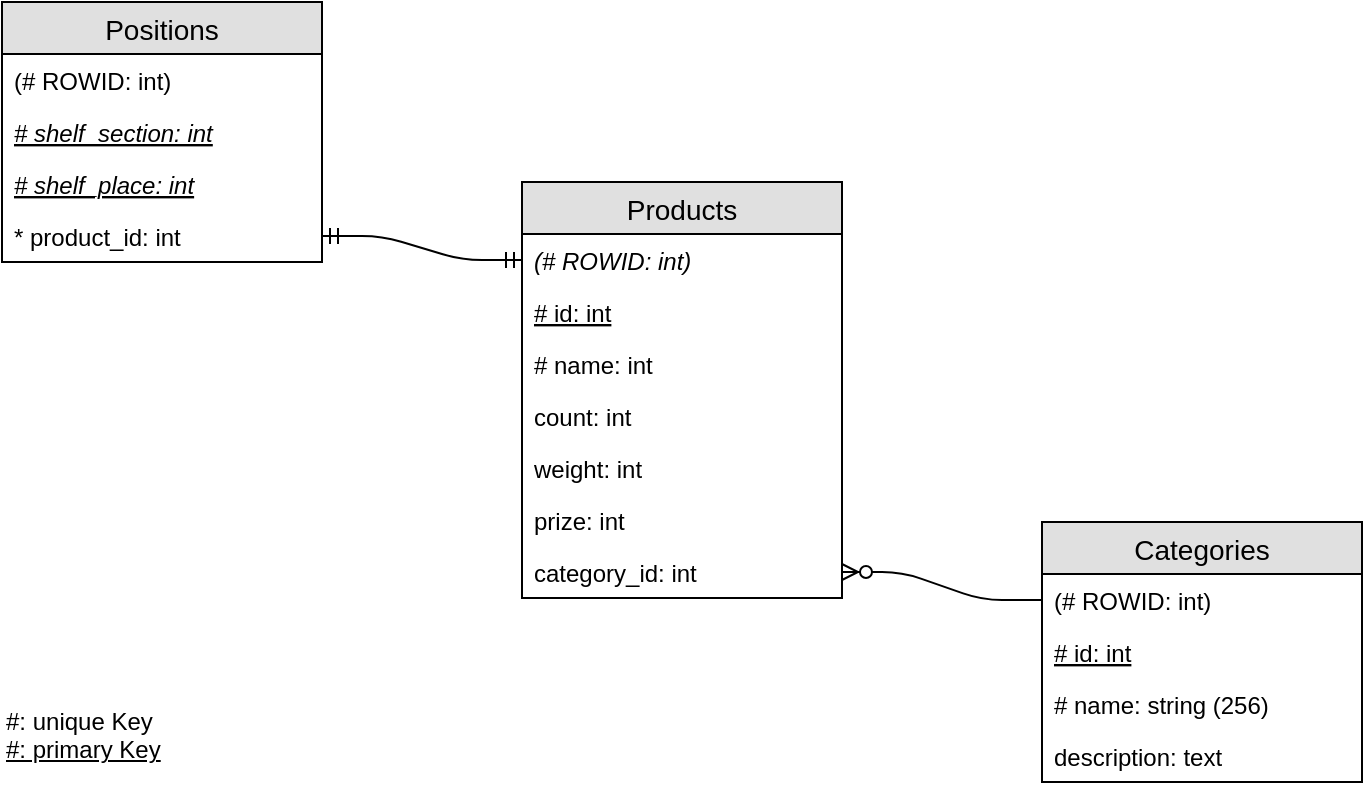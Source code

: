 <mxfile version="12.2.2" type="device" pages="1"><diagram id="c-5SvdvQxB9kw8JWGGB0" name="Page-1"><mxGraphModel dx="1072" dy="792" grid="1" gridSize="10" guides="1" tooltips="1" connect="1" arrows="1" fold="1" page="1" pageScale="1" pageWidth="827" pageHeight="1169" math="0" shadow="0"><root><mxCell id="0"/><mxCell id="1" parent="0"/><mxCell id="c-copfuOItNmFrJ8eQxF-1" value="Positions" style="swimlane;fontStyle=0;childLayout=stackLayout;horizontal=1;startSize=26;fillColor=#e0e0e0;horizontalStack=0;resizeParent=1;resizeParentMax=0;resizeLast=0;collapsible=1;marginBottom=0;swimlaneFillColor=#ffffff;align=center;fontSize=14;" parent="1" vertex="1"><mxGeometry x="90" y="100" width="160" height="130" as="geometry"/></mxCell><mxCell id="c-copfuOItNmFrJ8eQxF-2" value="(# ROWID: int)" style="text;strokeColor=none;fillColor=none;spacingLeft=4;spacingRight=4;overflow=hidden;rotatable=0;points=[[0,0.5],[1,0.5]];portConstraint=eastwest;fontSize=12;fontStyle=0" parent="c-copfuOItNmFrJ8eQxF-1" vertex="1"><mxGeometry y="26" width="160" height="26" as="geometry"/></mxCell><mxCell id="c-copfuOItNmFrJ8eQxF-3" value="# shelf_section: int" style="text;strokeColor=none;fillColor=none;spacingLeft=4;spacingRight=4;overflow=hidden;rotatable=0;points=[[0,0.5],[1,0.5]];portConstraint=eastwest;fontSize=12;fontStyle=6" parent="c-copfuOItNmFrJ8eQxF-1" vertex="1"><mxGeometry y="52" width="160" height="26" as="geometry"/></mxCell><mxCell id="w9-Ao2FgoXumfk3I8Lwq-3" value="# shelf_place: int" style="text;strokeColor=none;fillColor=none;spacingLeft=4;spacingRight=4;overflow=hidden;rotatable=0;points=[[0,0.5],[1,0.5]];portConstraint=eastwest;fontSize=12;fontStyle=6" parent="c-copfuOItNmFrJ8eQxF-1" vertex="1"><mxGeometry y="78" width="160" height="26" as="geometry"/></mxCell><mxCell id="c-copfuOItNmFrJ8eQxF-4" value="* product_id: int" style="text;strokeColor=none;fillColor=none;spacingLeft=4;spacingRight=4;overflow=hidden;rotatable=0;points=[[0,0.5],[1,0.5]];portConstraint=eastwest;fontSize=12;" parent="c-copfuOItNmFrJ8eQxF-1" vertex="1"><mxGeometry y="104" width="160" height="26" as="geometry"/></mxCell><mxCell id="c-copfuOItNmFrJ8eQxF-8" value="Products" style="swimlane;fontStyle=0;childLayout=stackLayout;horizontal=1;startSize=26;fillColor=#e0e0e0;horizontalStack=0;resizeParent=1;resizeParentMax=0;resizeLast=0;collapsible=1;marginBottom=0;swimlaneFillColor=#ffffff;align=center;fontSize=14;" parent="1" vertex="1"><mxGeometry x="350" y="190" width="160" height="208" as="geometry"/></mxCell><mxCell id="c-copfuOItNmFrJ8eQxF-9" value="(# ROWID: int)" style="text;strokeColor=none;fillColor=none;spacingLeft=4;spacingRight=4;overflow=hidden;rotatable=0;points=[[0,0.5],[1,0.5]];portConstraint=eastwest;fontSize=12;fontStyle=2" parent="c-copfuOItNmFrJ8eQxF-8" vertex="1"><mxGeometry y="26" width="160" height="26" as="geometry"/></mxCell><mxCell id="K9r1_eAOsLHY34CE9PnP-2" value="# id: int" style="text;strokeColor=none;fillColor=none;spacingLeft=4;spacingRight=4;overflow=hidden;rotatable=0;points=[[0,0.5],[1,0.5]];portConstraint=eastwest;fontSize=12;fontStyle=4" parent="c-copfuOItNmFrJ8eQxF-8" vertex="1"><mxGeometry y="52" width="160" height="26" as="geometry"/></mxCell><mxCell id="c-copfuOItNmFrJ8eQxF-10" value="# name: int" style="text;strokeColor=none;fillColor=none;spacingLeft=4;spacingRight=4;overflow=hidden;rotatable=0;points=[[0,0.5],[1,0.5]];portConstraint=eastwest;fontSize=12;fontStyle=0" parent="c-copfuOItNmFrJ8eQxF-8" vertex="1"><mxGeometry y="78" width="160" height="26" as="geometry"/></mxCell><mxCell id="4oKuCb2cbB-SIWVRHV9d-3" value="count: int" style="text;strokeColor=none;fillColor=none;spacingLeft=4;spacingRight=4;overflow=hidden;rotatable=0;points=[[0,0.5],[1,0.5]];portConstraint=eastwest;fontSize=12;fontStyle=0" parent="c-copfuOItNmFrJ8eQxF-8" vertex="1"><mxGeometry y="104" width="160" height="26" as="geometry"/></mxCell><mxCell id="c-copfuOItNmFrJ8eQxF-17" value="weight: int" style="text;strokeColor=none;fillColor=none;spacingLeft=4;spacingRight=4;overflow=hidden;rotatable=0;points=[[0,0.5],[1,0.5]];portConstraint=eastwest;fontSize=12;" parent="c-copfuOItNmFrJ8eQxF-8" vertex="1"><mxGeometry y="130" width="160" height="26" as="geometry"/></mxCell><mxCell id="w9-Ao2FgoXumfk3I8Lwq-7" value="prize: int" style="text;strokeColor=none;fillColor=none;spacingLeft=4;spacingRight=4;overflow=hidden;rotatable=0;points=[[0,0.5],[1,0.5]];portConstraint=eastwest;fontSize=12;" parent="c-copfuOItNmFrJ8eQxF-8" vertex="1"><mxGeometry y="156" width="160" height="26" as="geometry"/></mxCell><mxCell id="w9-Ao2FgoXumfk3I8Lwq-5" value="category_id: int" style="text;strokeColor=none;fillColor=none;spacingLeft=4;spacingRight=4;overflow=hidden;rotatable=0;points=[[0,0.5],[1,0.5]];portConstraint=eastwest;fontSize=12;" parent="c-copfuOItNmFrJ8eQxF-8" vertex="1"><mxGeometry y="182" width="160" height="26" as="geometry"/></mxCell><mxCell id="c-copfuOItNmFrJ8eQxF-13" value="Categories" style="swimlane;fontStyle=0;childLayout=stackLayout;horizontal=1;startSize=26;fillColor=#e0e0e0;horizontalStack=0;resizeParent=1;resizeParentMax=0;resizeLast=0;collapsible=1;marginBottom=0;swimlaneFillColor=#ffffff;align=center;fontSize=14;" parent="1" vertex="1"><mxGeometry x="610" y="360" width="160" height="130" as="geometry"/></mxCell><mxCell id="c-copfuOItNmFrJ8eQxF-14" value="(# ROWID: int)" style="text;strokeColor=none;fillColor=none;spacingLeft=4;spacingRight=4;overflow=hidden;rotatable=0;points=[[0,0.5],[1,0.5]];portConstraint=eastwest;fontSize=12;fontStyle=0" parent="c-copfuOItNmFrJ8eQxF-13" vertex="1"><mxGeometry y="26" width="160" height="26" as="geometry"/></mxCell><mxCell id="K9r1_eAOsLHY34CE9PnP-1" value="# id: int" style="text;strokeColor=none;fillColor=none;spacingLeft=4;spacingRight=4;overflow=hidden;rotatable=0;points=[[0,0.5],[1,0.5]];portConstraint=eastwest;fontSize=12;fontStyle=4" parent="c-copfuOItNmFrJ8eQxF-13" vertex="1"><mxGeometry y="52" width="160" height="26" as="geometry"/></mxCell><mxCell id="c-copfuOItNmFrJ8eQxF-15" value="# name: string (256)" style="text;strokeColor=none;fillColor=none;spacingLeft=4;spacingRight=4;overflow=hidden;rotatable=0;points=[[0,0.5],[1,0.5]];portConstraint=eastwest;fontSize=12;" parent="c-copfuOItNmFrJ8eQxF-13" vertex="1"><mxGeometry y="78" width="160" height="26" as="geometry"/></mxCell><mxCell id="c-copfuOItNmFrJ8eQxF-19" value="description: text" style="text;strokeColor=none;fillColor=none;spacingLeft=4;spacingRight=4;overflow=hidden;rotatable=0;points=[[0,0.5],[1,0.5]];portConstraint=eastwest;fontSize=12;" parent="c-copfuOItNmFrJ8eQxF-13" vertex="1"><mxGeometry y="104" width="160" height="26" as="geometry"/></mxCell><mxCell id="c-copfuOItNmFrJ8eQxF-21" value="" style="edgeStyle=entityRelationEdgeStyle;fontSize=12;html=1;endArrow=ERzeroToMany;endFill=1;" parent="1" source="c-copfuOItNmFrJ8eQxF-14" target="w9-Ao2FgoXumfk3I8Lwq-5" edge="1"><mxGeometry width="100" height="100" relative="1" as="geometry"><mxPoint x="110" y="615" as="sourcePoint"/><mxPoint x="390" y="317" as="targetPoint"/></mxGeometry></mxCell><mxCell id="w9-Ao2FgoXumfk3I8Lwq-8" value="" style="edgeStyle=entityRelationEdgeStyle;fontSize=12;html=1;endArrow=ERmandOne;startArrow=ERmandOne;" parent="1" source="c-copfuOItNmFrJ8eQxF-4" target="c-copfuOItNmFrJ8eQxF-9" edge="1"><mxGeometry width="100" height="100" relative="1" as="geometry"><mxPoint x="100" y="545" as="sourcePoint"/><mxPoint x="200" y="445" as="targetPoint"/></mxGeometry></mxCell><mxCell id="-kYpnU10MR4z3Zx6vBxt-1" value="#: unique Key&lt;br&gt;&lt;u&gt;#: primary Key&lt;br&gt;&lt;/u&gt;&lt;u&gt;&lt;br&gt;&lt;/u&gt;" style="text;html=1;resizable=0;points=[];autosize=1;align=left;verticalAlign=top;spacingTop=-4;" parent="1" vertex="1"><mxGeometry x="90" y="450" width="90" height="40" as="geometry"/></mxCell></root></mxGraphModel></diagram></mxfile>